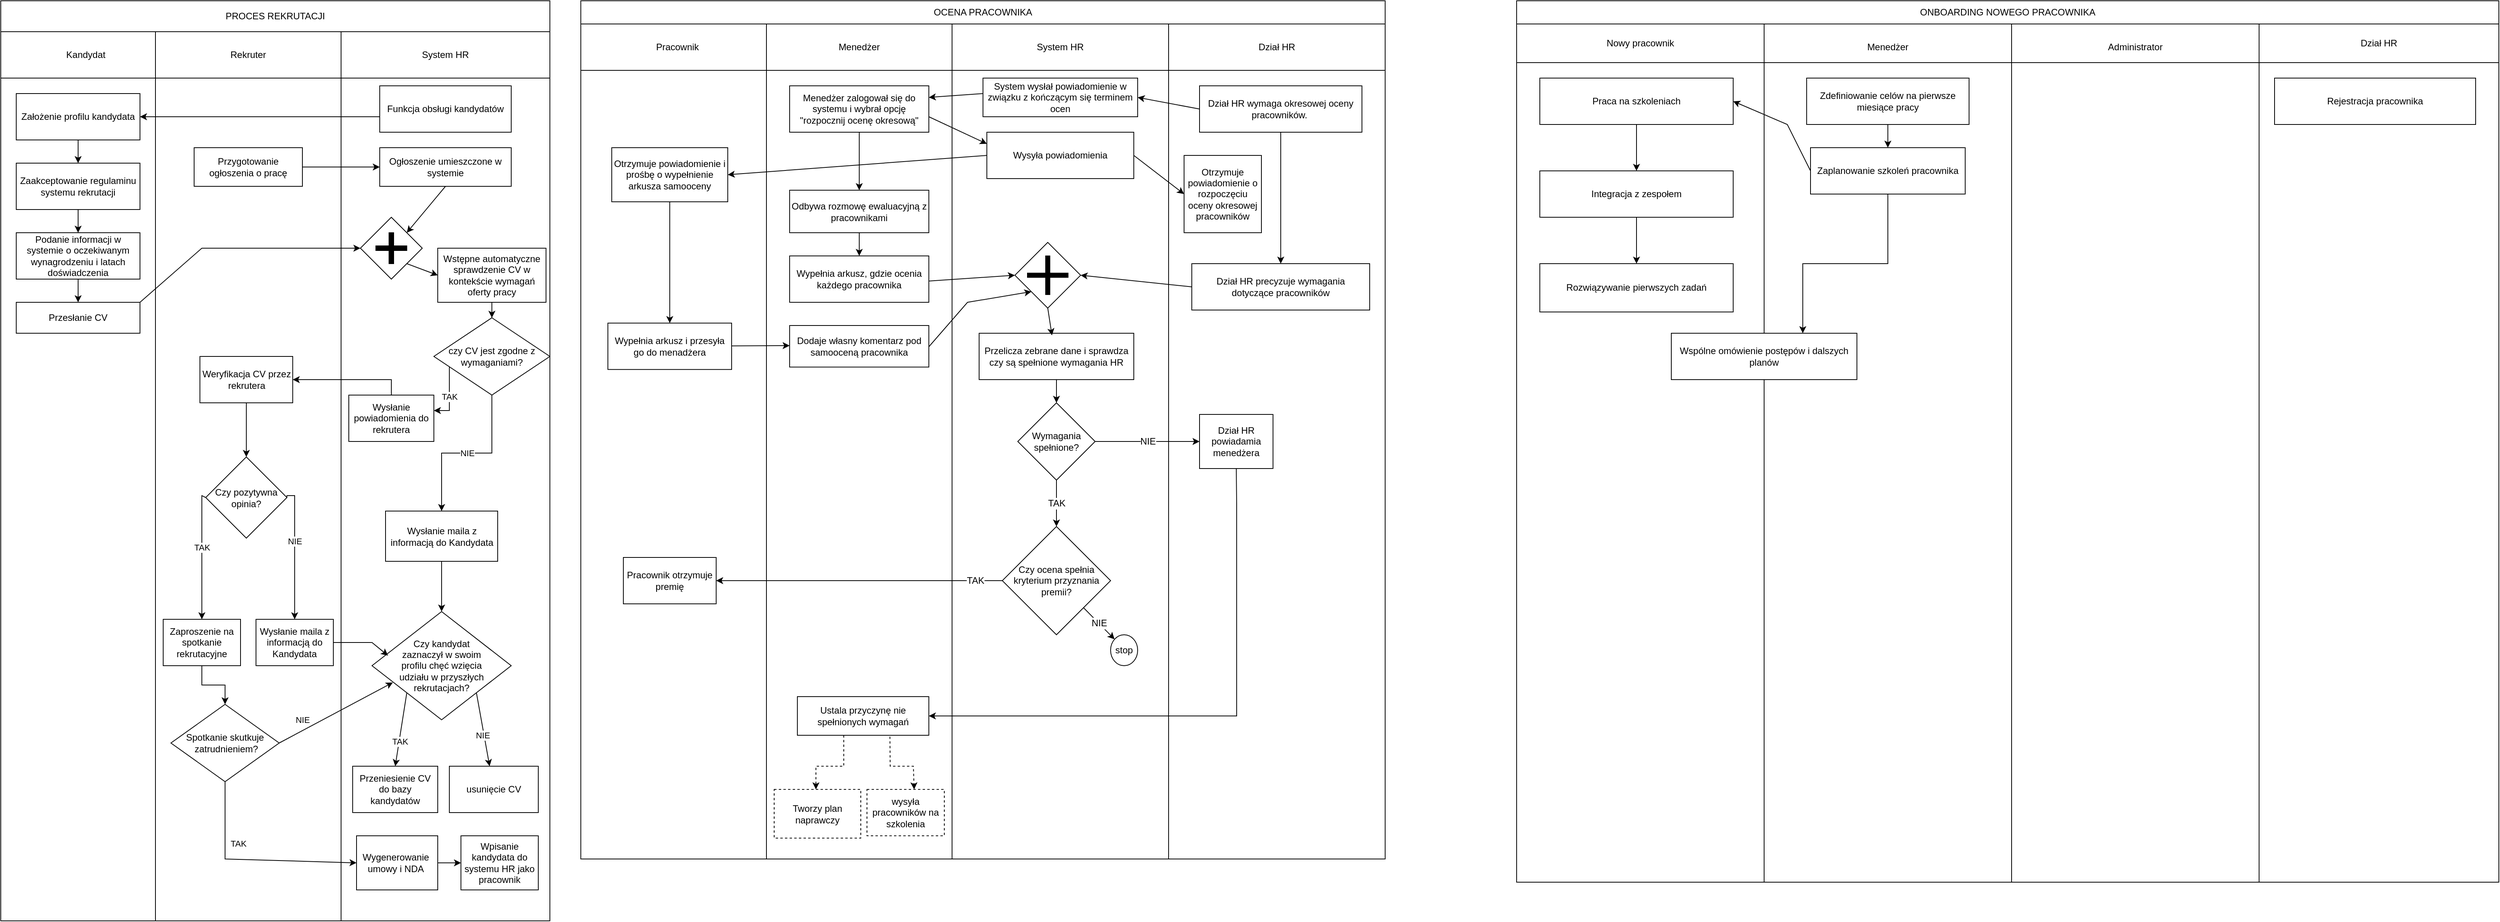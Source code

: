 <mxfile version="26.0.4">
  <diagram id="prtHgNgQTEPvFCAcTncT" name="Page-1">
    <mxGraphModel dx="1453" dy="813" grid="1" gridSize="10" guides="1" tooltips="1" connect="1" arrows="1" fold="1" page="1" pageScale="1" pageWidth="3300" pageHeight="2339" math="0" shadow="0">
      <root>
        <mxCell id="0" />
        <mxCell id="1" parent="0" />
        <mxCell id="icHruYLdTanhfY2WVvGW-3" value="" style="rounded=0;whiteSpace=wrap;html=1;" vertex="1" parent="1">
          <mxGeometry x="40" y="100" width="200" height="1150" as="geometry" />
        </mxCell>
        <mxCell id="icHruYLdTanhfY2WVvGW-4" value="" style="rounded=0;whiteSpace=wrap;html=1;" vertex="1" parent="1">
          <mxGeometry x="240" y="95" width="250" height="1155" as="geometry" />
        </mxCell>
        <mxCell id="icHruYLdTanhfY2WVvGW-5" value="" style="rounded=0;whiteSpace=wrap;html=1;" vertex="1" parent="1">
          <mxGeometry x="480" y="100" width="270" height="1150" as="geometry" />
        </mxCell>
        <mxCell id="icHruYLdTanhfY2WVvGW-6" value="PROCES REKRUTACJI" style="rounded=0;whiteSpace=wrap;html=1;align=center;" vertex="1" parent="1">
          <mxGeometry x="40" y="60" width="710" height="40" as="geometry" />
        </mxCell>
        <mxCell id="icHruYLdTanhfY2WVvGW-7" value="Kandydat" style="rounded=0;whiteSpace=wrap;html=1;" vertex="1" parent="1">
          <mxGeometry x="40" y="100" width="220" height="60" as="geometry" />
        </mxCell>
        <mxCell id="icHruYLdTanhfY2WVvGW-8" value="Rekruter" style="rounded=0;whiteSpace=wrap;html=1;" vertex="1" parent="1">
          <mxGeometry x="240" y="100" width="240" height="60" as="geometry" />
        </mxCell>
        <mxCell id="icHruYLdTanhfY2WVvGW-9" value="System HR" style="rounded=0;whiteSpace=wrap;html=1;" vertex="1" parent="1">
          <mxGeometry x="480" y="100" width="270" height="60" as="geometry" />
        </mxCell>
        <mxCell id="icHruYLdTanhfY2WVvGW-13" value="Przesłanie CV" style="rounded=0;whiteSpace=wrap;html=1;" vertex="1" parent="1">
          <mxGeometry x="60" y="450" width="160" height="40" as="geometry" />
        </mxCell>
        <mxCell id="icHruYLdTanhfY2WVvGW-14" value="Przygotowanie ogłoszenia o pracę" style="rounded=0;whiteSpace=wrap;html=1;" vertex="1" parent="1">
          <mxGeometry x="290" y="250" width="140" height="50" as="geometry" />
        </mxCell>
        <mxCell id="icHruYLdTanhfY2WVvGW-25" value="" style="edgeStyle=orthogonalEdgeStyle;rounded=0;orthogonalLoop=1;jettySize=auto;html=1;" edge="1" parent="1" source="icHruYLdTanhfY2WVvGW-15" target="icHruYLdTanhfY2WVvGW-24">
          <mxGeometry relative="1" as="geometry" />
        </mxCell>
        <mxCell id="icHruYLdTanhfY2WVvGW-15" value="Wstępne automatyczne sprawdzenie CV w kontekście wymagań oferty pracy" style="rounded=0;whiteSpace=wrap;html=1;" vertex="1" parent="1">
          <mxGeometry x="605" y="380" width="140" height="70" as="geometry" />
        </mxCell>
        <mxCell id="icHruYLdTanhfY2WVvGW-16" value="Ogłoszenie umieszczone w systemie" style="rounded=0;whiteSpace=wrap;html=1;" vertex="1" parent="1">
          <mxGeometry x="530" y="250" width="170" height="50" as="geometry" />
        </mxCell>
        <mxCell id="icHruYLdTanhfY2WVvGW-42" value="NIE" style="edgeStyle=orthogonalEdgeStyle;rounded=0;orthogonalLoop=1;jettySize=auto;html=1;" edge="1" parent="1" source="icHruYLdTanhfY2WVvGW-24" target="icHruYLdTanhfY2WVvGW-41">
          <mxGeometry relative="1" as="geometry" />
        </mxCell>
        <mxCell id="icHruYLdTanhfY2WVvGW-77" value="TAK" style="edgeStyle=orthogonalEdgeStyle;rounded=0;orthogonalLoop=1;jettySize=auto;html=1;" edge="1" parent="1" source="icHruYLdTanhfY2WVvGW-24" target="icHruYLdTanhfY2WVvGW-76">
          <mxGeometry relative="1" as="geometry">
            <Array as="points">
              <mxPoint x="620" y="525" />
              <mxPoint x="620" y="590" />
            </Array>
          </mxGeometry>
        </mxCell>
        <mxCell id="icHruYLdTanhfY2WVvGW-24" value="czy CV jest zgodne z wymaganiami?" style="rhombus;whiteSpace=wrap;html=1;" vertex="1" parent="1">
          <mxGeometry x="600" y="470" width="150" height="100" as="geometry" />
        </mxCell>
        <mxCell id="icHruYLdTanhfY2WVvGW-128" value="" style="edgeStyle=orthogonalEdgeStyle;rounded=0;orthogonalLoop=1;jettySize=auto;html=1;" edge="1" parent="1" source="icHruYLdTanhfY2WVvGW-37" target="icHruYLdTanhfY2WVvGW-43">
          <mxGeometry relative="1" as="geometry" />
        </mxCell>
        <mxCell id="icHruYLdTanhfY2WVvGW-37" value="Weryfikacja CV przez rekrutera" style="rounded=0;whiteSpace=wrap;html=1;" vertex="1" parent="1">
          <mxGeometry x="297.5" y="520" width="120" height="60" as="geometry" />
        </mxCell>
        <mxCell id="icHruYLdTanhfY2WVvGW-91" value="" style="edgeStyle=orthogonalEdgeStyle;rounded=0;orthogonalLoop=1;jettySize=auto;html=1;" edge="1" parent="1" source="icHruYLdTanhfY2WVvGW-41" target="icHruYLdTanhfY2WVvGW-80">
          <mxGeometry relative="1" as="geometry" />
        </mxCell>
        <mxCell id="icHruYLdTanhfY2WVvGW-41" value="&lt;div&gt;&lt;span style=&quot;background-color: transparent; color: light-dark(rgb(0, 0, 0), rgb(255, 255, 255));&quot;&gt;Wysłanie maila&amp;nbsp;&lt;/span&gt;&lt;span style=&quot;background-color: transparent; color: light-dark(rgb(0, 0, 0), rgb(255, 255, 255));&quot;&gt;z informacją&amp;nbsp;&lt;/span&gt;&lt;span style=&quot;background-color: transparent; color: light-dark(rgb(0, 0, 0), rgb(255, 255, 255));&quot;&gt;do Kandydata&lt;/span&gt;&lt;/div&gt;" style="whiteSpace=wrap;html=1;" vertex="1" parent="1">
          <mxGeometry x="537.5" y="720" width="145" height="65" as="geometry" />
        </mxCell>
        <mxCell id="icHruYLdTanhfY2WVvGW-47" value="NIE" style="edgeStyle=orthogonalEdgeStyle;rounded=0;orthogonalLoop=1;jettySize=auto;html=1;entryX=0.5;entryY=0;entryDx=0;entryDy=0;exitX=1;exitY=0.5;exitDx=0;exitDy=0;" edge="1" parent="1" source="icHruYLdTanhfY2WVvGW-43" target="icHruYLdTanhfY2WVvGW-45">
          <mxGeometry x="-0.174" relative="1" as="geometry">
            <mxPoint x="410" y="550.075" as="sourcePoint" />
            <mxPoint x="445" y="772.53" as="targetPoint" />
            <Array as="points">
              <mxPoint x="410" y="700" />
              <mxPoint x="420" y="700" />
            </Array>
            <mxPoint as="offset" />
          </mxGeometry>
        </mxCell>
        <mxCell id="icHruYLdTanhfY2WVvGW-43" value="Czy pozytywna opinia?" style="rhombus;whiteSpace=wrap;html=1;rounded=0;" vertex="1" parent="1">
          <mxGeometry x="305" y="650" width="105" height="105" as="geometry" />
        </mxCell>
        <mxCell id="icHruYLdTanhfY2WVvGW-45" value="Wysłanie maila z informacją do Kandydata" style="whiteSpace=wrap;html=1;rounded=0;" vertex="1" parent="1">
          <mxGeometry x="370" y="860" width="100" height="60" as="geometry" />
        </mxCell>
        <mxCell id="icHruYLdTanhfY2WVvGW-194" value="" style="edgeStyle=orthogonalEdgeStyle;rounded=0;orthogonalLoop=1;jettySize=auto;html=1;" edge="1" parent="1" source="icHruYLdTanhfY2WVvGW-51" target="icHruYLdTanhfY2WVvGW-193">
          <mxGeometry relative="1" as="geometry" />
        </mxCell>
        <mxCell id="icHruYLdTanhfY2WVvGW-51" value="Zaproszenie na spotkanie rekrutacyjne" style="rounded=0;whiteSpace=wrap;html=1;" vertex="1" parent="1">
          <mxGeometry x="250" y="860" width="100" height="60" as="geometry" />
        </mxCell>
        <mxCell id="icHruYLdTanhfY2WVvGW-55" value="TAK" style="endArrow=classic;html=1;rounded=0;exitX=0;exitY=0.5;exitDx=0;exitDy=0;entryX=0.5;entryY=0;entryDx=0;entryDy=0;" edge="1" parent="1" source="icHruYLdTanhfY2WVvGW-43" target="icHruYLdTanhfY2WVvGW-51">
          <mxGeometry x="-0.116" width="50" height="50" relative="1" as="geometry">
            <mxPoint x="260" y="690" as="sourcePoint" />
            <mxPoint x="310" y="640" as="targetPoint" />
            <Array as="points">
              <mxPoint x="300" y="700" />
            </Array>
            <mxPoint as="offset" />
          </mxGeometry>
        </mxCell>
        <mxCell id="icHruYLdTanhfY2WVvGW-68" value="" style="edgeStyle=orthogonalEdgeStyle;rounded=0;orthogonalLoop=1;jettySize=auto;html=1;" edge="1" parent="1" source="icHruYLdTanhfY2WVvGW-56" target="icHruYLdTanhfY2WVvGW-58">
          <mxGeometry relative="1" as="geometry" />
        </mxCell>
        <mxCell id="icHruYLdTanhfY2WVvGW-56" value="Zaakceptowanie regulaminu systemu rekrutacji" style="rounded=0;whiteSpace=wrap;html=1;" vertex="1" parent="1">
          <mxGeometry x="60" y="270" width="160" height="60" as="geometry" />
        </mxCell>
        <mxCell id="icHruYLdTanhfY2WVvGW-69" value="" style="edgeStyle=orthogonalEdgeStyle;rounded=0;orthogonalLoop=1;jettySize=auto;html=1;" edge="1" parent="1" source="icHruYLdTanhfY2WVvGW-58" target="icHruYLdTanhfY2WVvGW-13">
          <mxGeometry relative="1" as="geometry" />
        </mxCell>
        <mxCell id="icHruYLdTanhfY2WVvGW-58" value="Podanie informacji w systemie o oczekiwanym wynagrodzeniu i latach doświadczenia" style="rounded=0;whiteSpace=wrap;html=1;" vertex="1" parent="1">
          <mxGeometry x="60" y="360" width="160" height="60" as="geometry" />
        </mxCell>
        <mxCell id="icHruYLdTanhfY2WVvGW-59" value="Założenie profilu kandydata" style="rounded=0;whiteSpace=wrap;html=1;" vertex="1" parent="1">
          <mxGeometry x="60" y="180" width="160" height="60" as="geometry" />
        </mxCell>
        <mxCell id="icHruYLdTanhfY2WVvGW-60" value="Funkcja obsługi kandydatów" style="rounded=0;whiteSpace=wrap;html=1;" vertex="1" parent="1">
          <mxGeometry x="530" y="170" width="170" height="60" as="geometry" />
        </mxCell>
        <mxCell id="icHruYLdTanhfY2WVvGW-63" value="" style="endArrow=classic;html=1;rounded=0;entryX=1;entryY=0.5;entryDx=0;entryDy=0;" edge="1" parent="1" target="icHruYLdTanhfY2WVvGW-59">
          <mxGeometry width="50" height="50" relative="1" as="geometry">
            <mxPoint x="530" y="210" as="sourcePoint" />
            <mxPoint x="580" y="160" as="targetPoint" />
          </mxGeometry>
        </mxCell>
        <mxCell id="icHruYLdTanhfY2WVvGW-65" value="" style="endArrow=classic;html=1;rounded=0;entryX=0.5;entryY=0;entryDx=0;entryDy=0;exitX=0.5;exitY=1;exitDx=0;exitDy=0;" edge="1" parent="1" source="icHruYLdTanhfY2WVvGW-59" target="icHruYLdTanhfY2WVvGW-56">
          <mxGeometry width="50" height="50" relative="1" as="geometry">
            <mxPoint x="160" y="240" as="sourcePoint" />
            <mxPoint x="210" y="190" as="targetPoint" />
          </mxGeometry>
        </mxCell>
        <mxCell id="icHruYLdTanhfY2WVvGW-74" value="" style="endArrow=classic;html=1;rounded=0;entryX=0;entryY=0.5;entryDx=0;entryDy=0;exitX=1;exitY=0.5;exitDx=0;exitDy=0;" edge="1" parent="1" source="icHruYLdTanhfY2WVvGW-14" target="icHruYLdTanhfY2WVvGW-16">
          <mxGeometry width="50" height="50" relative="1" as="geometry">
            <mxPoint x="430" y="290" as="sourcePoint" />
            <mxPoint x="480" y="240" as="targetPoint" />
          </mxGeometry>
        </mxCell>
        <mxCell id="icHruYLdTanhfY2WVvGW-76" value="Wysłanie powiadomienia do rekrutera" style="rounded=0;whiteSpace=wrap;html=1;" vertex="1" parent="1">
          <mxGeometry x="490" y="570" width="110" height="60" as="geometry" />
        </mxCell>
        <mxCell id="icHruYLdTanhfY2WVvGW-78" value="" style="endArrow=classic;html=1;rounded=0;entryX=1;entryY=0.5;entryDx=0;entryDy=0;exitX=0.5;exitY=0;exitDx=0;exitDy=0;" edge="1" parent="1" source="icHruYLdTanhfY2WVvGW-76" target="icHruYLdTanhfY2WVvGW-37">
          <mxGeometry width="50" height="50" relative="1" as="geometry">
            <mxPoint x="540" y="542.5" as="sourcePoint" />
            <mxPoint x="590" y="492.5" as="targetPoint" />
            <Array as="points">
              <mxPoint x="545" y="550" />
            </Array>
          </mxGeometry>
        </mxCell>
        <mxCell id="icHruYLdTanhfY2WVvGW-80" value="Czy kandydat &lt;br&gt;zaznaczył w swoim &lt;br&gt;profilu chęć wzięcia &lt;br&gt;udziału w przyszłych rekrutacjach?" style="rhombus;whiteSpace=wrap;html=1;" vertex="1" parent="1">
          <mxGeometry x="520" y="850" width="180" height="140" as="geometry" />
        </mxCell>
        <mxCell id="icHruYLdTanhfY2WVvGW-92" value="usunięcie CV" style="rounded=0;whiteSpace=wrap;html=1;" vertex="1" parent="1">
          <mxGeometry x="620" y="1050" width="115" height="60" as="geometry" />
        </mxCell>
        <mxCell id="icHruYLdTanhfY2WVvGW-93" value="Przeniesienie CV do bazy kandydatów" style="rounded=0;whiteSpace=wrap;html=1;" vertex="1" parent="1">
          <mxGeometry x="495" y="1050" width="110" height="60" as="geometry" />
        </mxCell>
        <mxCell id="icHruYLdTanhfY2WVvGW-96" value="" style="endArrow=classic;html=1;rounded=0;entryX=0.5;entryY=0;entryDx=0;entryDy=0;exitX=0;exitY=1;exitDx=0;exitDy=0;" edge="1" parent="1" source="icHruYLdTanhfY2WVvGW-80" target="icHruYLdTanhfY2WVvGW-93">
          <mxGeometry width="50" height="50" relative="1" as="geometry">
            <mxPoint x="560" y="840" as="sourcePoint" />
            <mxPoint x="610" y="790" as="targetPoint" />
            <Array as="points" />
          </mxGeometry>
        </mxCell>
        <mxCell id="icHruYLdTanhfY2WVvGW-99" value="TAK" style="edgeLabel;html=1;align=center;verticalAlign=middle;resizable=0;points=[];" vertex="1" connectable="0" parent="icHruYLdTanhfY2WVvGW-96">
          <mxGeometry x="0.317" y="1" relative="1" as="geometry">
            <mxPoint as="offset" />
          </mxGeometry>
        </mxCell>
        <mxCell id="icHruYLdTanhfY2WVvGW-97" value="" style="endArrow=classic;html=1;rounded=0;exitX=1;exitY=1;exitDx=0;exitDy=0;" edge="1" parent="1" source="icHruYLdTanhfY2WVvGW-80" target="icHruYLdTanhfY2WVvGW-92">
          <mxGeometry width="50" height="50" relative="1" as="geometry">
            <mxPoint x="630" y="940" as="sourcePoint" />
            <mxPoint x="680" y="890" as="targetPoint" />
          </mxGeometry>
        </mxCell>
        <mxCell id="icHruYLdTanhfY2WVvGW-98" value="NIE" style="edgeLabel;html=1;align=center;verticalAlign=middle;resizable=0;points=[];" vertex="1" connectable="0" parent="icHruYLdTanhfY2WVvGW-97">
          <mxGeometry x="-0.04" y="-1" relative="1" as="geometry">
            <mxPoint y="9" as="offset" />
          </mxGeometry>
        </mxCell>
        <mxCell id="icHruYLdTanhfY2WVvGW-101" value="" style="rhombus;whiteSpace=wrap;html=1;" vertex="1" parent="1">
          <mxGeometry x="505" y="340" width="80" height="80" as="geometry" />
        </mxCell>
        <mxCell id="icHruYLdTanhfY2WVvGW-102" value="" style="shape=cross;whiteSpace=wrap;html=1;shadow=0;gradientColor=none;fillColor=#000000;size=0.15;" vertex="1" parent="1">
          <mxGeometry x="525" y="360" width="40" height="40" as="geometry" />
        </mxCell>
        <mxCell id="icHruYLdTanhfY2WVvGW-105" value="" style="endArrow=classic;html=1;rounded=0;entryX=0;entryY=0.5;entryDx=0;entryDy=0;" edge="1" parent="1" target="icHruYLdTanhfY2WVvGW-101">
          <mxGeometry width="50" height="50" relative="1" as="geometry">
            <mxPoint x="220" y="450" as="sourcePoint" />
            <mxPoint x="270" y="400" as="targetPoint" />
            <Array as="points">
              <mxPoint x="300" y="380" />
            </Array>
          </mxGeometry>
        </mxCell>
        <mxCell id="icHruYLdTanhfY2WVvGW-106" value="" style="endArrow=classic;html=1;rounded=0;entryX=1;entryY=0;entryDx=0;entryDy=0;exitX=0.5;exitY=1;exitDx=0;exitDy=0;" edge="1" parent="1" source="icHruYLdTanhfY2WVvGW-16" target="icHruYLdTanhfY2WVvGW-101">
          <mxGeometry width="50" height="50" relative="1" as="geometry">
            <mxPoint x="600" y="310" as="sourcePoint" />
            <mxPoint x="650" y="260" as="targetPoint" />
          </mxGeometry>
        </mxCell>
        <mxCell id="icHruYLdTanhfY2WVvGW-108" value="" style="endArrow=classic;html=1;rounded=0;entryX=0;entryY=0.5;entryDx=0;entryDy=0;exitX=1;exitY=1;exitDx=0;exitDy=0;" edge="1" parent="1" source="icHruYLdTanhfY2WVvGW-101" target="icHruYLdTanhfY2WVvGW-15">
          <mxGeometry width="50" height="50" relative="1" as="geometry">
            <mxPoint x="555" y="395" as="sourcePoint" />
            <mxPoint x="605" y="345" as="targetPoint" />
          </mxGeometry>
        </mxCell>
        <mxCell id="icHruYLdTanhfY2WVvGW-129" value="" style="endArrow=classic;html=1;rounded=0;entryX=0.115;entryY=0.407;entryDx=0;entryDy=0;entryPerimeter=0;" edge="1" parent="1" target="icHruYLdTanhfY2WVvGW-80">
          <mxGeometry width="50" height="50" relative="1" as="geometry">
            <mxPoint x="470" y="890" as="sourcePoint" />
            <mxPoint x="520" y="840" as="targetPoint" />
            <Array as="points">
              <mxPoint x="520" y="890" />
            </Array>
          </mxGeometry>
        </mxCell>
        <mxCell id="icHruYLdTanhfY2WVvGW-130" value="OCENA PRACOWNIKA" style="rounded=0;whiteSpace=wrap;html=1;" vertex="1" parent="1">
          <mxGeometry x="790" y="60" width="1040" height="30" as="geometry" />
        </mxCell>
        <mxCell id="icHruYLdTanhfY2WVvGW-131" value="Pracownik" style="rounded=0;whiteSpace=wrap;html=1;" vertex="1" parent="1">
          <mxGeometry x="790" y="90" width="250" height="60" as="geometry" />
        </mxCell>
        <mxCell id="icHruYLdTanhfY2WVvGW-132" value="Menedżer" style="rounded=0;whiteSpace=wrap;html=1;" vertex="1" parent="1">
          <mxGeometry x="1030" y="90" width="240" height="60" as="geometry" />
        </mxCell>
        <mxCell id="icHruYLdTanhfY2WVvGW-133" value="System HR" style="rounded=0;whiteSpace=wrap;html=1;" vertex="1" parent="1">
          <mxGeometry x="1270" y="90" width="280" height="60" as="geometry" />
        </mxCell>
        <mxCell id="icHruYLdTanhfY2WVvGW-135" value="Dział HR" style="rounded=0;whiteSpace=wrap;html=1;" vertex="1" parent="1">
          <mxGeometry x="1550" y="90" width="280" height="60" as="geometry" />
        </mxCell>
        <mxCell id="icHruYLdTanhfY2WVvGW-136" value="" style="rounded=0;whiteSpace=wrap;html=1;" vertex="1" parent="1">
          <mxGeometry x="790" y="150" width="240" height="1020" as="geometry" />
        </mxCell>
        <mxCell id="icHruYLdTanhfY2WVvGW-137" value="" style="rounded=0;whiteSpace=wrap;html=1;" vertex="1" parent="1">
          <mxGeometry x="1030" y="150" width="240" height="1020" as="geometry" />
        </mxCell>
        <mxCell id="icHruYLdTanhfY2WVvGW-138" value="" style="rounded=0;whiteSpace=wrap;html=1;" vertex="1" parent="1">
          <mxGeometry x="1270" y="150" width="280" height="1020" as="geometry" />
        </mxCell>
        <mxCell id="icHruYLdTanhfY2WVvGW-140" value="" style="rounded=0;whiteSpace=wrap;html=1;" vertex="1" parent="1">
          <mxGeometry x="1550" y="150" width="280" height="1020" as="geometry" />
        </mxCell>
        <mxCell id="icHruYLdTanhfY2WVvGW-180" value="" style="edgeStyle=orthogonalEdgeStyle;rounded=0;orthogonalLoop=1;jettySize=auto;html=1;" edge="1" parent="1" source="icHruYLdTanhfY2WVvGW-142" target="icHruYLdTanhfY2WVvGW-179">
          <mxGeometry relative="1" as="geometry" />
        </mxCell>
        <mxCell id="icHruYLdTanhfY2WVvGW-142" value="Menedżer zalogował się do systemu i wybrał opcję &quot;rozpocznij ocenę okresową&quot;" style="rounded=0;whiteSpace=wrap;html=1;" vertex="1" parent="1">
          <mxGeometry x="1060" y="170" width="180" height="60" as="geometry" />
        </mxCell>
        <mxCell id="icHruYLdTanhfY2WVvGW-143" value="Wysyła powiadomienia" style="rounded=0;whiteSpace=wrap;html=1;" vertex="1" parent="1">
          <mxGeometry x="1315" y="230" width="190" height="60" as="geometry" />
        </mxCell>
        <mxCell id="icHruYLdTanhfY2WVvGW-144" value="" style="endArrow=classic;html=1;rounded=0;entryX=0;entryY=0.25;entryDx=0;entryDy=0;exitX=1;exitY=0.5;exitDx=0;exitDy=0;" edge="1" parent="1" target="icHruYLdTanhfY2WVvGW-143">
          <mxGeometry width="50" height="50" relative="1" as="geometry">
            <mxPoint x="1240" y="210" as="sourcePoint" />
            <mxPoint x="1315" y="260" as="targetPoint" />
          </mxGeometry>
        </mxCell>
        <mxCell id="icHruYLdTanhfY2WVvGW-154" value="" style="edgeStyle=orthogonalEdgeStyle;rounded=0;orthogonalLoop=1;jettySize=auto;html=1;" edge="1" parent="1" source="icHruYLdTanhfY2WVvGW-146" target="icHruYLdTanhfY2WVvGW-153">
          <mxGeometry relative="1" as="geometry" />
        </mxCell>
        <mxCell id="icHruYLdTanhfY2WVvGW-146" value="Otrzymuje powiadomienie i prośbę o wypełnienie arkusza samooceny" style="rounded=0;whiteSpace=wrap;html=1;" vertex="1" parent="1">
          <mxGeometry x="830" y="250" width="150" height="70" as="geometry" />
        </mxCell>
        <mxCell id="icHruYLdTanhfY2WVvGW-147" value="Dział HR wymaga okresowej oceny pracowników.&amp;nbsp;" style="rounded=0;whiteSpace=wrap;html=1;" vertex="1" parent="1">
          <mxGeometry x="1590" y="170" width="210" height="60" as="geometry" />
        </mxCell>
        <mxCell id="icHruYLdTanhfY2WVvGW-150" value="" style="endArrow=classic;html=1;rounded=0;entryX=0;entryY=0.5;entryDx=0;entryDy=0;exitX=1;exitY=0.5;exitDx=0;exitDy=0;" edge="1" parent="1" source="icHruYLdTanhfY2WVvGW-143" target="icHruYLdTanhfY2WVvGW-151">
          <mxGeometry width="50" height="50" relative="1" as="geometry">
            <mxPoint x="1505" y="260" as="sourcePoint" />
            <mxPoint x="1555" y="210" as="targetPoint" />
          </mxGeometry>
        </mxCell>
        <mxCell id="icHruYLdTanhfY2WVvGW-151" value="Otrzymuje powiadomienie o rozpoczęciu oceny okresowej pracowników" style="rounded=0;whiteSpace=wrap;html=1;" vertex="1" parent="1">
          <mxGeometry x="1570" y="260" width="100" height="100" as="geometry" />
        </mxCell>
        <mxCell id="icHruYLdTanhfY2WVvGW-152" value="" style="endArrow=classic;html=1;rounded=0;entryX=1;entryY=0.5;entryDx=0;entryDy=0;" edge="1" parent="1" target="icHruYLdTanhfY2WVvGW-146">
          <mxGeometry width="50" height="50" relative="1" as="geometry">
            <mxPoint x="1315" y="260" as="sourcePoint" />
            <mxPoint x="1365" y="210" as="targetPoint" />
          </mxGeometry>
        </mxCell>
        <mxCell id="icHruYLdTanhfY2WVvGW-153" value="Wypełnia arkusz i przesyła go do menadżera" style="whiteSpace=wrap;html=1;rounded=0;" vertex="1" parent="1">
          <mxGeometry x="825" y="476.88" width="160" height="60" as="geometry" />
        </mxCell>
        <mxCell id="icHruYLdTanhfY2WVvGW-187" value="" style="edgeStyle=orthogonalEdgeStyle;rounded=0;orthogonalLoop=1;jettySize=auto;html=1;" edge="1" parent="1" source="icHruYLdTanhfY2WVvGW-155" target="icHruYLdTanhfY2WVvGW-186">
          <mxGeometry relative="1" as="geometry" />
        </mxCell>
        <mxCell id="icHruYLdTanhfY2WVvGW-155" value="Przelicza zebrane dane i sprawdza czy są spełnione wymagania HR" style="rounded=0;whiteSpace=wrap;html=1;" vertex="1" parent="1">
          <mxGeometry x="1305" y="490" width="200" height="60" as="geometry" />
        </mxCell>
        <mxCell id="icHruYLdTanhfY2WVvGW-157" value="Wypełnia arkusz, gdzie ocenia każdego pracownika" style="rounded=0;whiteSpace=wrap;html=1;" vertex="1" parent="1">
          <mxGeometry x="1060" y="390" width="180" height="60" as="geometry" />
        </mxCell>
        <mxCell id="icHruYLdTanhfY2WVvGW-167" value="" style="endArrow=classic;html=1;rounded=0;entryX=0.5;entryY=0;entryDx=0;entryDy=0;exitX=0.5;exitY=1;exitDx=0;exitDy=0;" edge="1" parent="1" source="icHruYLdTanhfY2WVvGW-147" target="icHruYLdTanhfY2WVvGW-168">
          <mxGeometry width="50" height="50" relative="1" as="geometry">
            <mxPoint x="1690" y="230" as="sourcePoint" />
            <mxPoint x="1690" y="390" as="targetPoint" />
          </mxGeometry>
        </mxCell>
        <mxCell id="icHruYLdTanhfY2WVvGW-168" value="Dział HR precyzuje wymagania &lt;br&gt;dotyczące pracowników" style="rounded=0;whiteSpace=wrap;html=1;" vertex="1" parent="1">
          <mxGeometry x="1580" y="400" width="230" height="60" as="geometry" />
        </mxCell>
        <mxCell id="icHruYLdTanhfY2WVvGW-171" value="Dodaje własny komentarz pod samooceną pracownika" style="rounded=0;whiteSpace=wrap;html=1;" vertex="1" parent="1">
          <mxGeometry x="1060" y="480" width="180" height="53.76" as="geometry" />
        </mxCell>
        <mxCell id="icHruYLdTanhfY2WVvGW-172" value="" style="endArrow=classic;html=1;rounded=0;" edge="1" parent="1">
          <mxGeometry width="50" height="50" relative="1" as="geometry">
            <mxPoint x="985" y="506.35" as="sourcePoint" />
            <mxPoint x="1060" y="506" as="targetPoint" />
          </mxGeometry>
        </mxCell>
        <mxCell id="icHruYLdTanhfY2WVvGW-181" value="" style="edgeStyle=orthogonalEdgeStyle;rounded=0;orthogonalLoop=1;jettySize=auto;html=1;" edge="1" parent="1" source="icHruYLdTanhfY2WVvGW-179" target="icHruYLdTanhfY2WVvGW-157">
          <mxGeometry relative="1" as="geometry" />
        </mxCell>
        <mxCell id="icHruYLdTanhfY2WVvGW-179" value="Odbywa rozmowę ewaluacyjną z pracownikami" style="rounded=0;whiteSpace=wrap;html=1;" vertex="1" parent="1">
          <mxGeometry x="1060" y="305" width="180" height="55" as="geometry" />
        </mxCell>
        <mxCell id="icHruYLdTanhfY2WVvGW-186" value="Wymagania spełnione?" style="rhombus;whiteSpace=wrap;html=1;rounded=0;" vertex="1" parent="1">
          <mxGeometry x="1355" y="580" width="100" height="100" as="geometry" />
        </mxCell>
        <mxCell id="icHruYLdTanhfY2WVvGW-188" value="Dział HR powiadamia menedżera" style="rounded=0;whiteSpace=wrap;html=1;" vertex="1" parent="1">
          <mxGeometry x="1590" y="595" width="95" height="70" as="geometry" />
        </mxCell>
        <mxCell id="icHruYLdTanhfY2WVvGW-190" value="NIE" style="endArrow=classic;html=1;rounded=0;entryX=0;entryY=0.5;entryDx=0;entryDy=0;exitX=1;exitY=0.5;exitDx=0;exitDy=0;fontSize=12;" edge="1" parent="1" source="icHruYLdTanhfY2WVvGW-186" target="icHruYLdTanhfY2WVvGW-188">
          <mxGeometry width="50" height="50" relative="1" as="geometry">
            <mxPoint x="1455" y="610" as="sourcePoint" />
            <mxPoint x="1505" y="560" as="targetPoint" />
          </mxGeometry>
        </mxCell>
        <mxCell id="icHruYLdTanhfY2WVvGW-193" value="Spotkanie skutkuje&lt;br&gt;&amp;nbsp;zatrudnieniem?" style="rhombus;whiteSpace=wrap;html=1;rounded=0;" vertex="1" parent="1">
          <mxGeometry x="260" y="970" width="140" height="100" as="geometry" />
        </mxCell>
        <mxCell id="icHruYLdTanhfY2WVvGW-199" value="Wygenerowanie&amp;nbsp; umowy i NDA&amp;nbsp;" style="whiteSpace=wrap;html=1;rounded=0;" vertex="1" parent="1">
          <mxGeometry x="500" y="1140" width="105" height="70" as="geometry" />
        </mxCell>
        <mxCell id="icHruYLdTanhfY2WVvGW-202" value="" style="endArrow=classic;html=1;rounded=0;entryX=0;entryY=0.5;entryDx=0;entryDy=0;" edge="1" parent="1" target="icHruYLdTanhfY2WVvGW-199">
          <mxGeometry width="50" height="50" relative="1" as="geometry">
            <mxPoint x="330" y="1070" as="sourcePoint" />
            <mxPoint x="380" y="1020" as="targetPoint" />
            <Array as="points">
              <mxPoint x="330" y="1170" />
            </Array>
          </mxGeometry>
        </mxCell>
        <mxCell id="icHruYLdTanhfY2WVvGW-203" value="TAK" style="edgeLabel;html=1;align=center;verticalAlign=middle;resizable=0;points=[];" vertex="1" connectable="0" parent="icHruYLdTanhfY2WVvGW-202">
          <mxGeometry x="0.248" y="2" relative="1" as="geometry">
            <mxPoint x="-52" y="-20" as="offset" />
          </mxGeometry>
        </mxCell>
        <mxCell id="icHruYLdTanhfY2WVvGW-205" value="" style="endArrow=classic;html=1;rounded=0;entryX=0.15;entryY=0.655;entryDx=0;entryDy=0;entryPerimeter=0;exitX=1;exitY=0.5;exitDx=0;exitDy=0;" edge="1" parent="1" source="icHruYLdTanhfY2WVvGW-193" target="icHruYLdTanhfY2WVvGW-80">
          <mxGeometry width="50" height="50" relative="1" as="geometry">
            <mxPoint x="377.86" y="1012.9" as="sourcePoint" />
            <mxPoint x="537.5" y="940.0" as="targetPoint" />
          </mxGeometry>
        </mxCell>
        <mxCell id="icHruYLdTanhfY2WVvGW-207" value="NIE" style="edgeLabel;html=1;align=center;verticalAlign=middle;resizable=0;points=[];" vertex="1" connectable="0" parent="icHruYLdTanhfY2WVvGW-205">
          <mxGeometry x="-0.366" y="-1" relative="1" as="geometry">
            <mxPoint x="-17" y="-6" as="offset" />
          </mxGeometry>
        </mxCell>
        <mxCell id="icHruYLdTanhfY2WVvGW-209" value="" style="endArrow=classic;html=1;rounded=0;exitX=1;exitY=0.5;exitDx=0;exitDy=0;entryX=0;entryY=0.5;entryDx=0;entryDy=0;" edge="1" parent="1" source="icHruYLdTanhfY2WVvGW-199" target="icHruYLdTanhfY2WVvGW-210">
          <mxGeometry width="50" height="50" relative="1" as="geometry">
            <mxPoint x="620" y="1180" as="sourcePoint" />
            <mxPoint x="650" y="1180" as="targetPoint" />
          </mxGeometry>
        </mxCell>
        <mxCell id="icHruYLdTanhfY2WVvGW-210" value="Wpisanie kandydata do systemu HR jako pracownik" style="rounded=0;whiteSpace=wrap;html=1;" vertex="1" parent="1">
          <mxGeometry x="635" y="1140" width="100" height="70" as="geometry" />
        </mxCell>
        <mxCell id="icHruYLdTanhfY2WVvGW-226" value="" style="edgeStyle=orthogonalEdgeStyle;rounded=0;orthogonalLoop=1;jettySize=auto;html=1;dashed=1;" edge="1" parent="1" source="icHruYLdTanhfY2WVvGW-213" target="icHruYLdTanhfY2WVvGW-225">
          <mxGeometry relative="1" as="geometry">
            <Array as="points">
              <mxPoint x="1130" y="1050" />
              <mxPoint x="1094" y="1050" />
            </Array>
          </mxGeometry>
        </mxCell>
        <mxCell id="icHruYLdTanhfY2WVvGW-215" value="" style="endArrow=classic;html=1;rounded=0;entryX=1;entryY=0.5;entryDx=0;entryDy=0;exitX=0.5;exitY=1;exitDx=0;exitDy=0;" edge="1" parent="1" source="icHruYLdTanhfY2WVvGW-188" target="icHruYLdTanhfY2WVvGW-213">
          <mxGeometry width="50" height="50" relative="1" as="geometry">
            <mxPoint x="1630" y="660" as="sourcePoint" />
            <mxPoint x="1680" y="595" as="targetPoint" />
            <Array as="points">
              <mxPoint x="1638" y="710" />
              <mxPoint x="1638" y="985" />
            </Array>
          </mxGeometry>
        </mxCell>
        <mxCell id="icHruYLdTanhfY2WVvGW-216" value="" style="rhombus;whiteSpace=wrap;html=1;" vertex="1" parent="1">
          <mxGeometry x="1351.25" y="372.5" width="85" height="85" as="geometry" />
        </mxCell>
        <mxCell id="icHruYLdTanhfY2WVvGW-217" value="" style="shape=cross;whiteSpace=wrap;html=1;size=0.109;fillColor=#000000;" vertex="1" parent="1">
          <mxGeometry x="1367.5" y="390" width="52.5" height="50" as="geometry" />
        </mxCell>
        <mxCell id="icHruYLdTanhfY2WVvGW-218" value="" style="endArrow=classic;html=1;rounded=0;entryX=0;entryY=1;entryDx=0;entryDy=0;" edge="1" parent="1" target="icHruYLdTanhfY2WVvGW-216">
          <mxGeometry width="50" height="50" relative="1" as="geometry">
            <mxPoint x="1240" y="507.5" as="sourcePoint" />
            <mxPoint x="1290" y="457.5" as="targetPoint" />
            <Array as="points">
              <mxPoint x="1290" y="450" />
            </Array>
          </mxGeometry>
        </mxCell>
        <mxCell id="icHruYLdTanhfY2WVvGW-219" value="" style="endArrow=classic;html=1;rounded=0;entryX=1;entryY=0.5;entryDx=0;entryDy=0;" edge="1" parent="1" target="icHruYLdTanhfY2WVvGW-216">
          <mxGeometry width="50" height="50" relative="1" as="geometry">
            <mxPoint x="1580" y="430" as="sourcePoint" />
            <mxPoint x="1630" y="380" as="targetPoint" />
          </mxGeometry>
        </mxCell>
        <mxCell id="icHruYLdTanhfY2WVvGW-221" value="" style="endArrow=classic;html=1;rounded=0;entryX=0;entryY=0.5;entryDx=0;entryDy=0;" edge="1" parent="1" target="icHruYLdTanhfY2WVvGW-216">
          <mxGeometry width="50" height="50" relative="1" as="geometry">
            <mxPoint x="1240" y="422.5" as="sourcePoint" />
            <mxPoint x="1290" y="372.5" as="targetPoint" />
          </mxGeometry>
        </mxCell>
        <mxCell id="icHruYLdTanhfY2WVvGW-222" value="" style="endArrow=classic;html=1;rounded=0;entryX=0.471;entryY=0.046;entryDx=0;entryDy=0;entryPerimeter=0;exitX=0.5;exitY=1;exitDx=0;exitDy=0;" edge="1" parent="1" source="icHruYLdTanhfY2WVvGW-216" target="icHruYLdTanhfY2WVvGW-155">
          <mxGeometry width="50" height="50" relative="1" as="geometry">
            <mxPoint x="1390" y="457.5" as="sourcePoint" />
            <mxPoint x="1440" y="407.5" as="targetPoint" />
          </mxGeometry>
        </mxCell>
        <mxCell id="icHruYLdTanhfY2WVvGW-225" value="Tworzy plan naprawczy" style="whiteSpace=wrap;html=1;rounded=0;dashed=1;" vertex="1" parent="1">
          <mxGeometry x="1040" y="1080" width="112" height="63" as="geometry" />
        </mxCell>
        <mxCell id="icHruYLdTanhfY2WVvGW-230" value="wysyła pracowników na szkolenia" style="rounded=0;whiteSpace=wrap;html=1;dashed=1;" vertex="1" parent="1">
          <mxGeometry x="1160" y="1080" width="100" height="60" as="geometry" />
        </mxCell>
        <mxCell id="icHruYLdTanhfY2WVvGW-235" value="" style="endArrow=classic;html=1;rounded=0;strokeColor=default;dashed=1;exitX=0.704;exitY=1.035;exitDx=0;exitDy=0;exitPerimeter=0;" edge="1" parent="1" source="icHruYLdTanhfY2WVvGW-213">
          <mxGeometry width="50" height="50" relative="1" as="geometry">
            <mxPoint x="1205" y="960" as="sourcePoint" />
            <mxPoint x="1221" y="1080" as="targetPoint" />
            <Array as="points">
              <mxPoint x="1190" y="1050" />
              <mxPoint x="1220" y="1050" />
            </Array>
          </mxGeometry>
        </mxCell>
        <mxCell id="icHruYLdTanhfY2WVvGW-213" value="Ustala przyczynę nie spełnionych wymagań" style="whiteSpace=wrap;html=1;rounded=0;" vertex="1" parent="1">
          <mxGeometry x="1070" y="960" width="170" height="50" as="geometry" />
        </mxCell>
        <mxCell id="icHruYLdTanhfY2WVvGW-237" value="TAK" style="endArrow=classic;html=1;rounded=0;exitX=0.5;exitY=1;exitDx=0;exitDy=0;fontSize=12;" edge="1" parent="1" source="icHruYLdTanhfY2WVvGW-186">
          <mxGeometry width="50" height="50" relative="1" as="geometry">
            <mxPoint x="1351.25" y="640" as="sourcePoint" />
            <mxPoint x="1405" y="740" as="targetPoint" />
            <mxPoint as="offset" />
          </mxGeometry>
        </mxCell>
        <mxCell id="icHruYLdTanhfY2WVvGW-238" value="Pracownik otrzymuje premię" style="rounded=0;whiteSpace=wrap;html=1;" vertex="1" parent="1">
          <mxGeometry x="845" y="780" width="120" height="60" as="geometry" />
        </mxCell>
        <mxCell id="icHruYLdTanhfY2WVvGW-239" value="" style="endArrow=classic;html=1;rounded=0;entryX=1;entryY=0.5;entryDx=0;entryDy=0;exitX=0;exitY=0.5;exitDx=0;exitDy=0;" edge="1" parent="1" source="icHruYLdTanhfY2WVvGW-241" target="icHruYLdTanhfY2WVvGW-238">
          <mxGeometry width="50" height="50" relative="1" as="geometry">
            <mxPoint x="1330" y="770" as="sourcePoint" />
            <mxPoint x="1330" y="730" as="targetPoint" />
            <Array as="points">
              <mxPoint x="1310" y="810" />
            </Array>
          </mxGeometry>
        </mxCell>
        <mxCell id="icHruYLdTanhfY2WVvGW-240" value="TAK" style="edgeLabel;html=1;align=center;verticalAlign=middle;resizable=0;points=[];fontSize=12;" vertex="1" connectable="0" parent="icHruYLdTanhfY2WVvGW-239">
          <mxGeometry x="0.069" y="1" relative="1" as="geometry">
            <mxPoint x="163" y="-1" as="offset" />
          </mxGeometry>
        </mxCell>
        <mxCell id="icHruYLdTanhfY2WVvGW-241" value="Czy ocena spełnia kryterium przyznania premii?" style="rhombus;whiteSpace=wrap;html=1;align=center;" vertex="1" parent="1">
          <mxGeometry x="1335" y="740" width="140" height="140" as="geometry" />
        </mxCell>
        <mxCell id="icHruYLdTanhfY2WVvGW-243" value="stop" style="ellipse;whiteSpace=wrap;html=1;" vertex="1" parent="1">
          <mxGeometry x="1475" y="880" width="35" height="40" as="geometry" />
        </mxCell>
        <mxCell id="icHruYLdTanhfY2WVvGW-244" value="&lt;font&gt;NIE&lt;/font&gt;" style="endArrow=classic;html=1;rounded=0;entryX=0;entryY=0;entryDx=0;entryDy=0;exitX=1;exitY=1;exitDx=0;exitDy=0;fontSize=12;" edge="1" parent="1" source="icHruYLdTanhfY2WVvGW-241" target="icHruYLdTanhfY2WVvGW-243">
          <mxGeometry width="50" height="50" relative="1" as="geometry">
            <mxPoint x="1320" y="800" as="sourcePoint" />
            <mxPoint x="1370" y="750" as="targetPoint" />
          </mxGeometry>
        </mxCell>
        <mxCell id="icHruYLdTanhfY2WVvGW-259" value="" style="edgeStyle=orthogonalEdgeStyle;rounded=0;orthogonalLoop=1;jettySize=auto;html=1;" edge="1" parent="1" source="icHruYLdTanhfY2WVvGW-246" target="icHruYLdTanhfY2WVvGW-254">
          <mxGeometry relative="1" as="geometry" />
        </mxCell>
        <mxCell id="icHruYLdTanhfY2WVvGW-246" value="Nowy pracownik" style="rounded=0;whiteSpace=wrap;html=1;" vertex="1" parent="1">
          <mxGeometry x="2000" y="90" width="320" height="50" as="geometry" />
        </mxCell>
        <mxCell id="icHruYLdTanhfY2WVvGW-247" value="System wysłał powiadomienie w związku z kończącym się terminem ocen" style="rounded=0;whiteSpace=wrap;html=1;" vertex="1" parent="1">
          <mxGeometry x="1310" y="160" width="200" height="50" as="geometry" />
        </mxCell>
        <mxCell id="icHruYLdTanhfY2WVvGW-249" value="" style="endArrow=classic;html=1;rounded=0;entryX=1;entryY=0.5;entryDx=0;entryDy=0;" edge="1" parent="1" target="icHruYLdTanhfY2WVvGW-247">
          <mxGeometry width="50" height="50" relative="1" as="geometry">
            <mxPoint x="1590" y="200" as="sourcePoint" />
            <mxPoint x="1640" y="150" as="targetPoint" />
          </mxGeometry>
        </mxCell>
        <mxCell id="icHruYLdTanhfY2WVvGW-250" value="" style="endArrow=classic;html=1;rounded=0;entryX=1;entryY=0.25;entryDx=0;entryDy=0;" edge="1" parent="1" target="icHruYLdTanhfY2WVvGW-142">
          <mxGeometry width="50" height="50" relative="1" as="geometry">
            <mxPoint x="1310" y="180" as="sourcePoint" />
            <mxPoint x="1360" y="130" as="targetPoint" />
          </mxGeometry>
        </mxCell>
        <mxCell id="icHruYLdTanhfY2WVvGW-251" value="Administrator" style="rounded=0;whiteSpace=wrap;html=1;" vertex="1" parent="1">
          <mxGeometry x="2640" y="90" width="320" height="60" as="geometry" />
        </mxCell>
        <mxCell id="icHruYLdTanhfY2WVvGW-252" value="Menedżer" style="rounded=0;whiteSpace=wrap;html=1;" vertex="1" parent="1">
          <mxGeometry x="2320" y="90" width="320" height="60" as="geometry" />
        </mxCell>
        <mxCell id="icHruYLdTanhfY2WVvGW-253" value="ONBOARDING NOWEGO PRACOWNIKA" style="rounded=0;whiteSpace=wrap;html=1;" vertex="1" parent="1">
          <mxGeometry x="2000" y="60" width="1270" height="30" as="geometry" />
        </mxCell>
        <mxCell id="icHruYLdTanhfY2WVvGW-254" value="" style="rounded=0;whiteSpace=wrap;html=1;" vertex="1" parent="1">
          <mxGeometry x="2000" y="140" width="320" height="1060" as="geometry" />
        </mxCell>
        <mxCell id="icHruYLdTanhfY2WVvGW-255" value="" style="rounded=0;whiteSpace=wrap;html=1;" vertex="1" parent="1">
          <mxGeometry x="2320" y="140" width="320" height="1060" as="geometry" />
        </mxCell>
        <mxCell id="icHruYLdTanhfY2WVvGW-256" value="" style="rounded=0;whiteSpace=wrap;html=1;" vertex="1" parent="1">
          <mxGeometry x="2640" y="140" width="320" height="1060" as="geometry" />
        </mxCell>
        <mxCell id="icHruYLdTanhfY2WVvGW-257" value="" style="rounded=0;whiteSpace=wrap;html=1;" vertex="1" parent="1">
          <mxGeometry x="2960" y="120" width="310" height="1080" as="geometry" />
        </mxCell>
        <mxCell id="icHruYLdTanhfY2WVvGW-258" value="Dział HR" style="rounded=0;whiteSpace=wrap;html=1;" vertex="1" parent="1">
          <mxGeometry x="2960" y="90" width="310" height="50" as="geometry" />
        </mxCell>
        <mxCell id="icHruYLdTanhfY2WVvGW-263" value="" style="edgeStyle=orthogonalEdgeStyle;rounded=0;orthogonalLoop=1;jettySize=auto;html=1;" edge="1" parent="1" source="icHruYLdTanhfY2WVvGW-260" target="icHruYLdTanhfY2WVvGW-262">
          <mxGeometry relative="1" as="geometry" />
        </mxCell>
        <mxCell id="icHruYLdTanhfY2WVvGW-260" value="Zdefiniowanie celów na pierwsze miesiące pracy" style="rounded=0;whiteSpace=wrap;html=1;" vertex="1" parent="1">
          <mxGeometry x="2375" y="160" width="210" height="60" as="geometry" />
        </mxCell>
        <mxCell id="icHruYLdTanhfY2WVvGW-261" value="Rejestracja pracownika" style="rounded=0;whiteSpace=wrap;html=1;" vertex="1" parent="1">
          <mxGeometry x="2980" y="160" width="260" height="60" as="geometry" />
        </mxCell>
        <mxCell id="icHruYLdTanhfY2WVvGW-272" value="" style="edgeStyle=orthogonalEdgeStyle;rounded=0;orthogonalLoop=1;jettySize=auto;html=1;" edge="1" parent="1" source="icHruYLdTanhfY2WVvGW-262" target="icHruYLdTanhfY2WVvGW-271">
          <mxGeometry relative="1" as="geometry">
            <Array as="points">
              <mxPoint x="2480" y="400" />
              <mxPoint x="2370" y="400" />
            </Array>
          </mxGeometry>
        </mxCell>
        <mxCell id="icHruYLdTanhfY2WVvGW-262" value="Zaplanowanie szkoleń pracownika" style="whiteSpace=wrap;html=1;rounded=0;" vertex="1" parent="1">
          <mxGeometry x="2380" y="250" width="200" height="60" as="geometry" />
        </mxCell>
        <mxCell id="icHruYLdTanhfY2WVvGW-270" value="" style="edgeStyle=orthogonalEdgeStyle;rounded=0;orthogonalLoop=1;jettySize=auto;html=1;" edge="1" parent="1" source="icHruYLdTanhfY2WVvGW-264" target="icHruYLdTanhfY2WVvGW-269">
          <mxGeometry relative="1" as="geometry" />
        </mxCell>
        <mxCell id="icHruYLdTanhfY2WVvGW-264" value="Integracja z zespołem" style="rounded=0;whiteSpace=wrap;html=1;" vertex="1" parent="1">
          <mxGeometry x="2030" y="280" width="250" height="60" as="geometry" />
        </mxCell>
        <mxCell id="icHruYLdTanhfY2WVvGW-267" value="" style="edgeStyle=orthogonalEdgeStyle;rounded=0;orthogonalLoop=1;jettySize=auto;html=1;" edge="1" parent="1" source="icHruYLdTanhfY2WVvGW-265" target="icHruYLdTanhfY2WVvGW-264">
          <mxGeometry relative="1" as="geometry" />
        </mxCell>
        <mxCell id="icHruYLdTanhfY2WVvGW-265" value="Praca na szkoleniach" style="rounded=0;whiteSpace=wrap;html=1;" vertex="1" parent="1">
          <mxGeometry x="2030" y="160" width="250" height="60" as="geometry" />
        </mxCell>
        <mxCell id="icHruYLdTanhfY2WVvGW-266" value="" style="endArrow=classic;html=1;rounded=0;entryX=1;entryY=0.5;entryDx=0;entryDy=0;exitX=0;exitY=0.5;exitDx=0;exitDy=0;exitPerimeter=0;" edge="1" parent="1" source="icHruYLdTanhfY2WVvGW-262" target="icHruYLdTanhfY2WVvGW-265">
          <mxGeometry width="50" height="50" relative="1" as="geometry">
            <mxPoint x="2375" y="280" as="sourcePoint" />
            <mxPoint x="2425" y="230" as="targetPoint" />
            <Array as="points">
              <mxPoint x="2350" y="220" />
            </Array>
          </mxGeometry>
        </mxCell>
        <mxCell id="icHruYLdTanhfY2WVvGW-269" value="Rozwiązywanie pierwszych zadań" style="whiteSpace=wrap;html=1;rounded=0;" vertex="1" parent="1">
          <mxGeometry x="2030" y="400" width="250" height="62.5" as="geometry" />
        </mxCell>
        <mxCell id="icHruYLdTanhfY2WVvGW-271" value="Wspólne omówienie postępów i dalszych planów" style="whiteSpace=wrap;html=1;rounded=0;" vertex="1" parent="1">
          <mxGeometry x="2200" y="490" width="240" height="60" as="geometry" />
        </mxCell>
      </root>
    </mxGraphModel>
  </diagram>
</mxfile>
